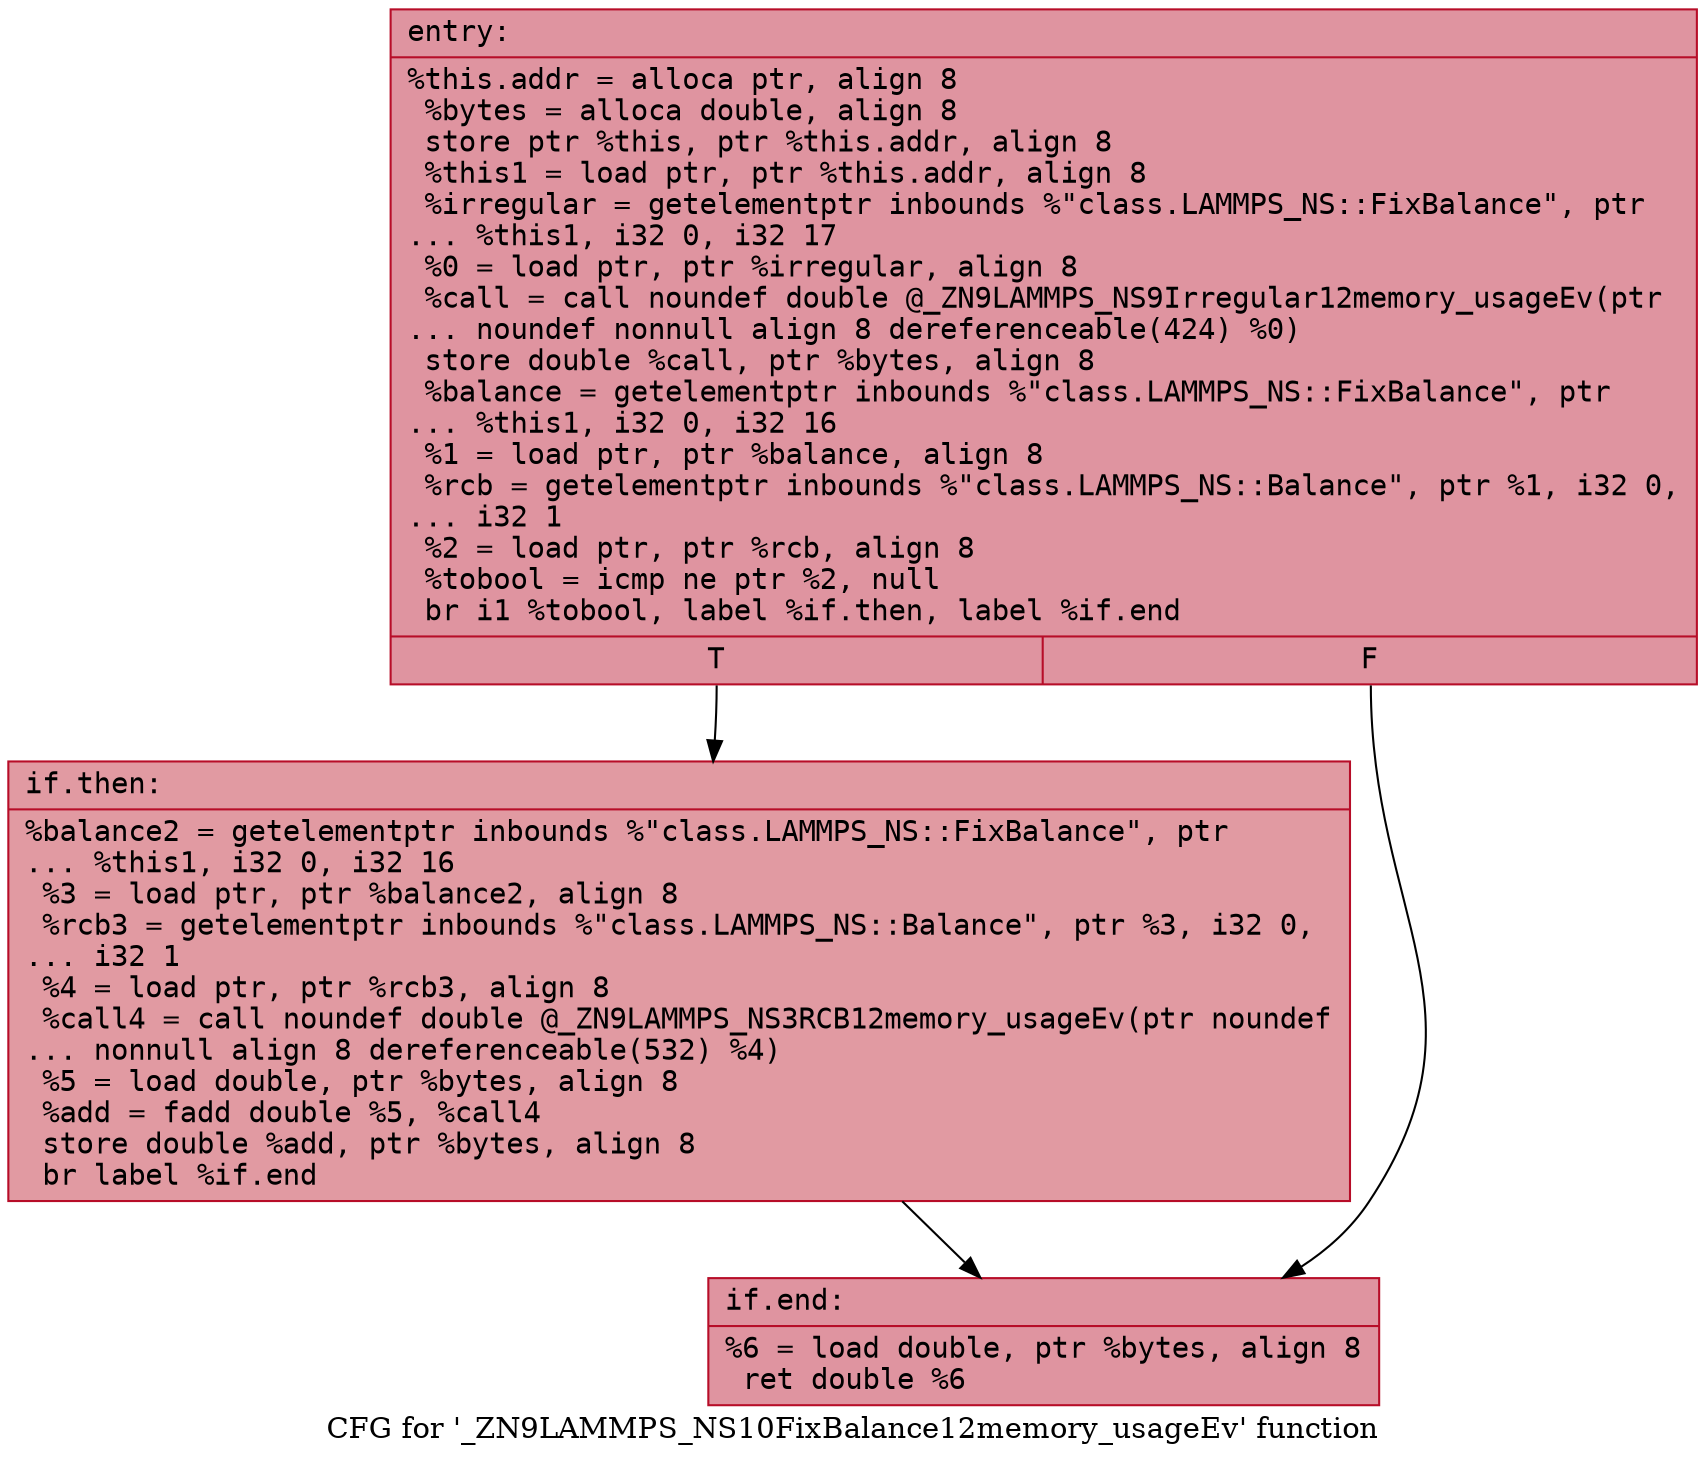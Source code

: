 digraph "CFG for '_ZN9LAMMPS_NS10FixBalance12memory_usageEv' function" {
	label="CFG for '_ZN9LAMMPS_NS10FixBalance12memory_usageEv' function";

	Node0x558dde59e000 [shape=record,color="#b70d28ff", style=filled, fillcolor="#b70d2870" fontname="Courier",label="{entry:\l|  %this.addr = alloca ptr, align 8\l  %bytes = alloca double, align 8\l  store ptr %this, ptr %this.addr, align 8\l  %this1 = load ptr, ptr %this.addr, align 8\l  %irregular = getelementptr inbounds %\"class.LAMMPS_NS::FixBalance\", ptr\l... %this1, i32 0, i32 17\l  %0 = load ptr, ptr %irregular, align 8\l  %call = call noundef double @_ZN9LAMMPS_NS9Irregular12memory_usageEv(ptr\l... noundef nonnull align 8 dereferenceable(424) %0)\l  store double %call, ptr %bytes, align 8\l  %balance = getelementptr inbounds %\"class.LAMMPS_NS::FixBalance\", ptr\l... %this1, i32 0, i32 16\l  %1 = load ptr, ptr %balance, align 8\l  %rcb = getelementptr inbounds %\"class.LAMMPS_NS::Balance\", ptr %1, i32 0,\l... i32 1\l  %2 = load ptr, ptr %rcb, align 8\l  %tobool = icmp ne ptr %2, null\l  br i1 %tobool, label %if.then, label %if.end\l|{<s0>T|<s1>F}}"];
	Node0x558dde59e000:s0 -> Node0x558dde59e9b0[tooltip="entry -> if.then\nProbability 62.50%" ];
	Node0x558dde59e000:s1 -> Node0x558dde59ea20[tooltip="entry -> if.end\nProbability 37.50%" ];
	Node0x558dde59e9b0 [shape=record,color="#b70d28ff", style=filled, fillcolor="#bb1b2c70" fontname="Courier",label="{if.then:\l|  %balance2 = getelementptr inbounds %\"class.LAMMPS_NS::FixBalance\", ptr\l... %this1, i32 0, i32 16\l  %3 = load ptr, ptr %balance2, align 8\l  %rcb3 = getelementptr inbounds %\"class.LAMMPS_NS::Balance\", ptr %3, i32 0,\l... i32 1\l  %4 = load ptr, ptr %rcb3, align 8\l  %call4 = call noundef double @_ZN9LAMMPS_NS3RCB12memory_usageEv(ptr noundef\l... nonnull align 8 dereferenceable(532) %4)\l  %5 = load double, ptr %bytes, align 8\l  %add = fadd double %5, %call4\l  store double %add, ptr %bytes, align 8\l  br label %if.end\l}"];
	Node0x558dde59e9b0 -> Node0x558dde59ea20[tooltip="if.then -> if.end\nProbability 100.00%" ];
	Node0x558dde59ea20 [shape=record,color="#b70d28ff", style=filled, fillcolor="#b70d2870" fontname="Courier",label="{if.end:\l|  %6 = load double, ptr %bytes, align 8\l  ret double %6\l}"];
}
